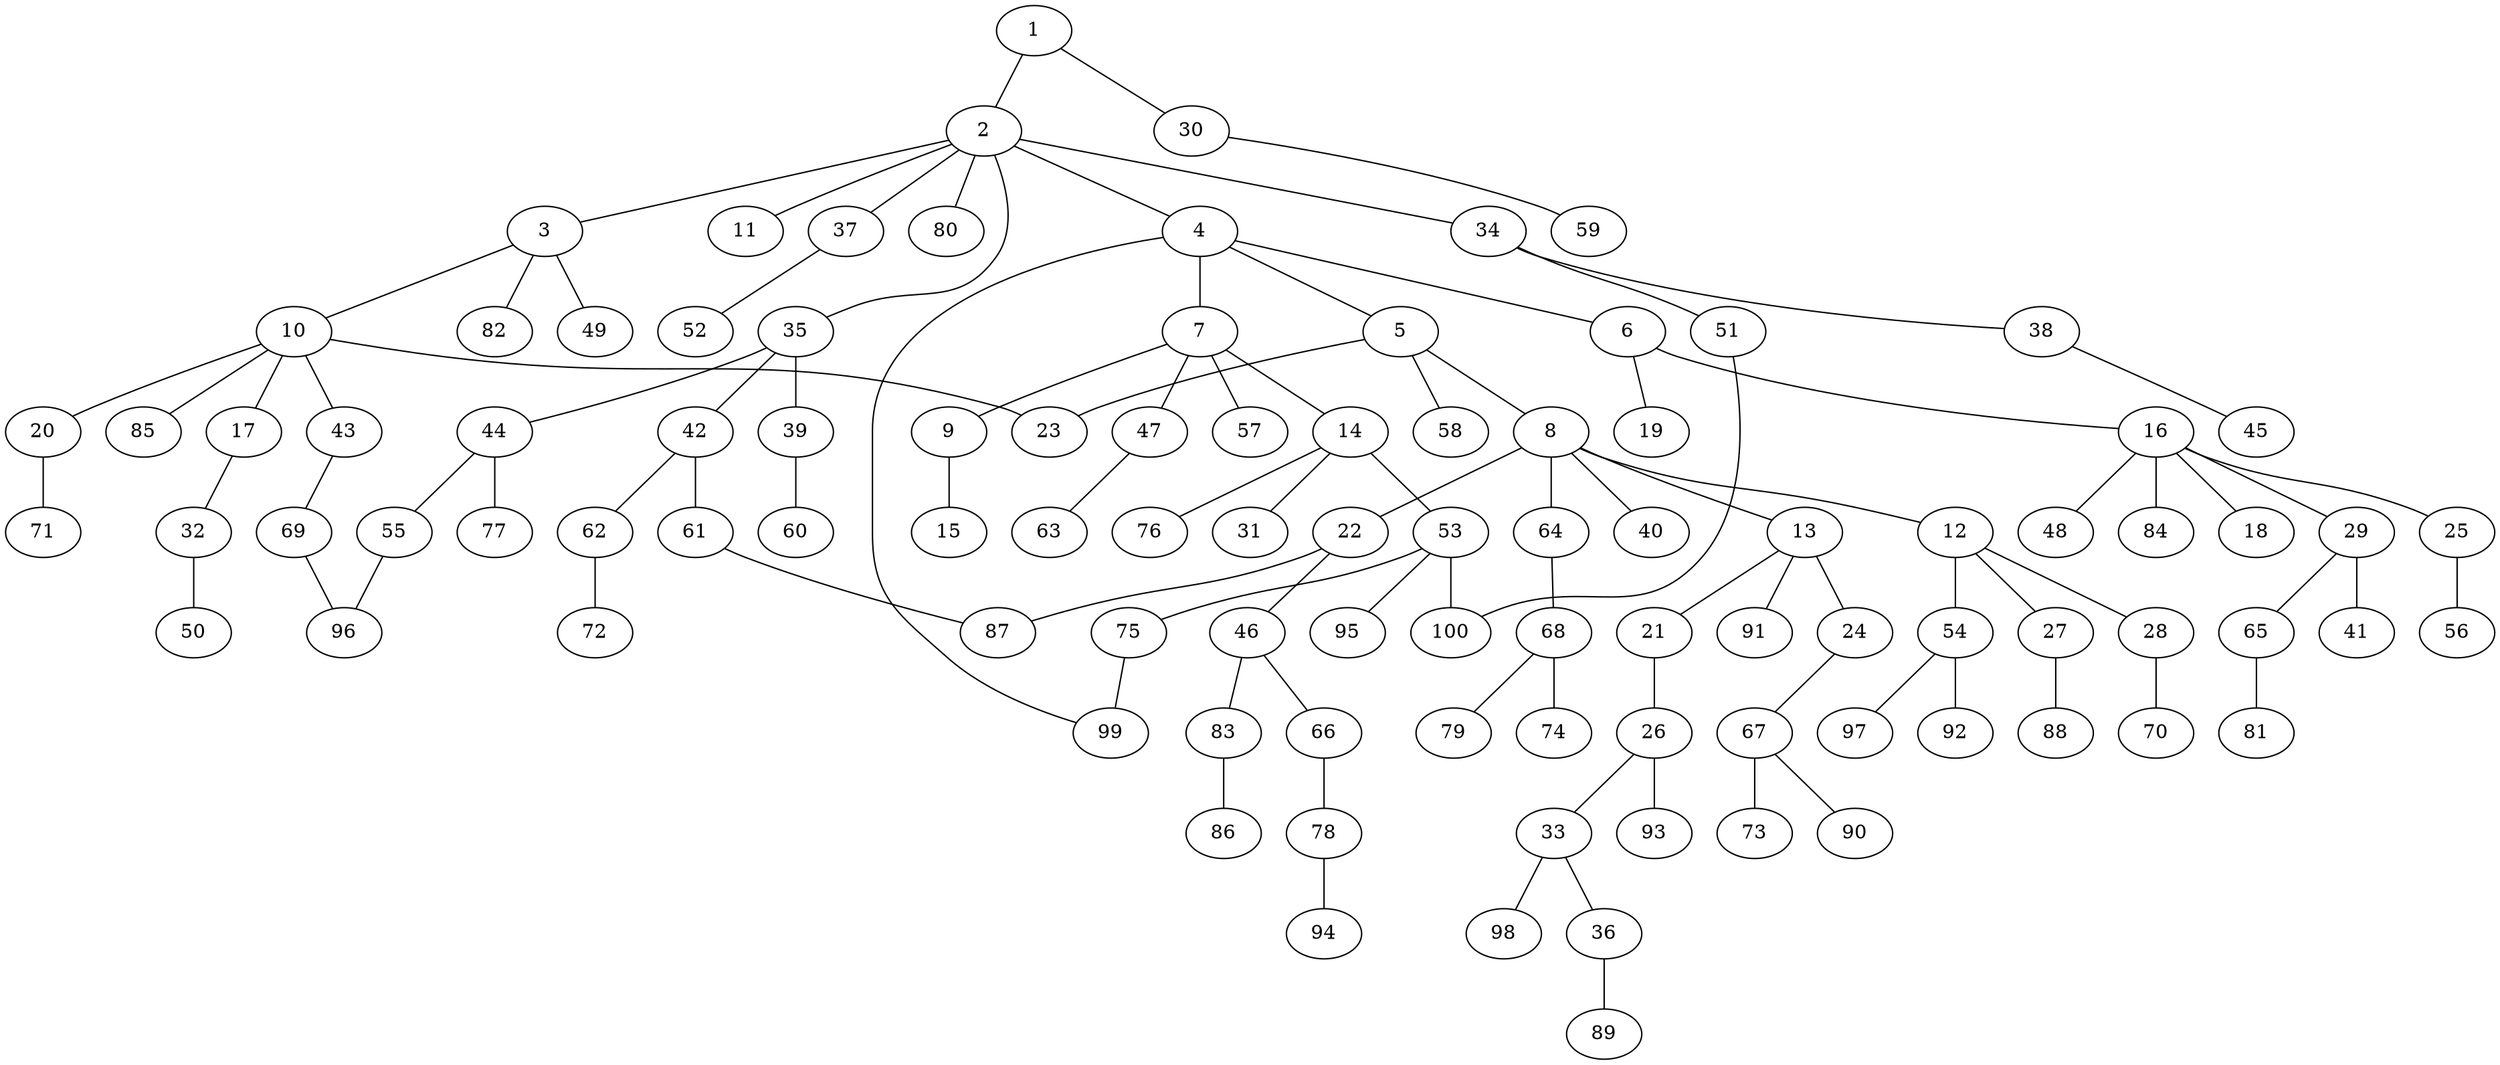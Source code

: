 graph graphname {1--2
1--30
2--3
2--4
2--11
2--34
2--35
2--37
2--80
3--10
3--49
3--82
4--5
4--6
4--7
4--99
5--8
5--23
5--58
6--16
6--19
7--9
7--14
7--47
7--57
8--12
8--13
8--22
8--40
8--64
9--15
10--17
10--20
10--23
10--43
10--85
12--27
12--28
12--54
13--21
13--24
13--91
14--31
14--53
14--76
16--18
16--25
16--29
16--48
16--84
17--32
20--71
21--26
22--46
22--87
24--67
25--56
26--33
26--93
27--88
28--70
29--41
29--65
30--59
32--50
33--36
33--98
34--38
34--51
35--39
35--42
35--44
36--89
37--52
38--45
39--60
42--61
42--62
43--69
44--55
44--77
46--66
46--83
47--63
51--100
53--75
53--95
53--100
54--92
54--97
55--96
61--87
62--72
64--68
65--81
66--78
67--73
67--90
68--74
68--79
69--96
75--99
78--94
83--86
}